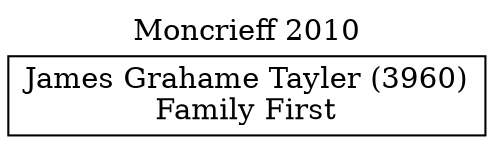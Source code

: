 // House preference flow
digraph "James Grahame Tayler (3960)_Moncrieff_2010" {
	graph [label="Moncrieff 2010" labelloc=t mclimit=10]
	node [shape=box]
	"James Grahame Tayler (3960)" [label="James Grahame Tayler (3960)
Family First"]
}
